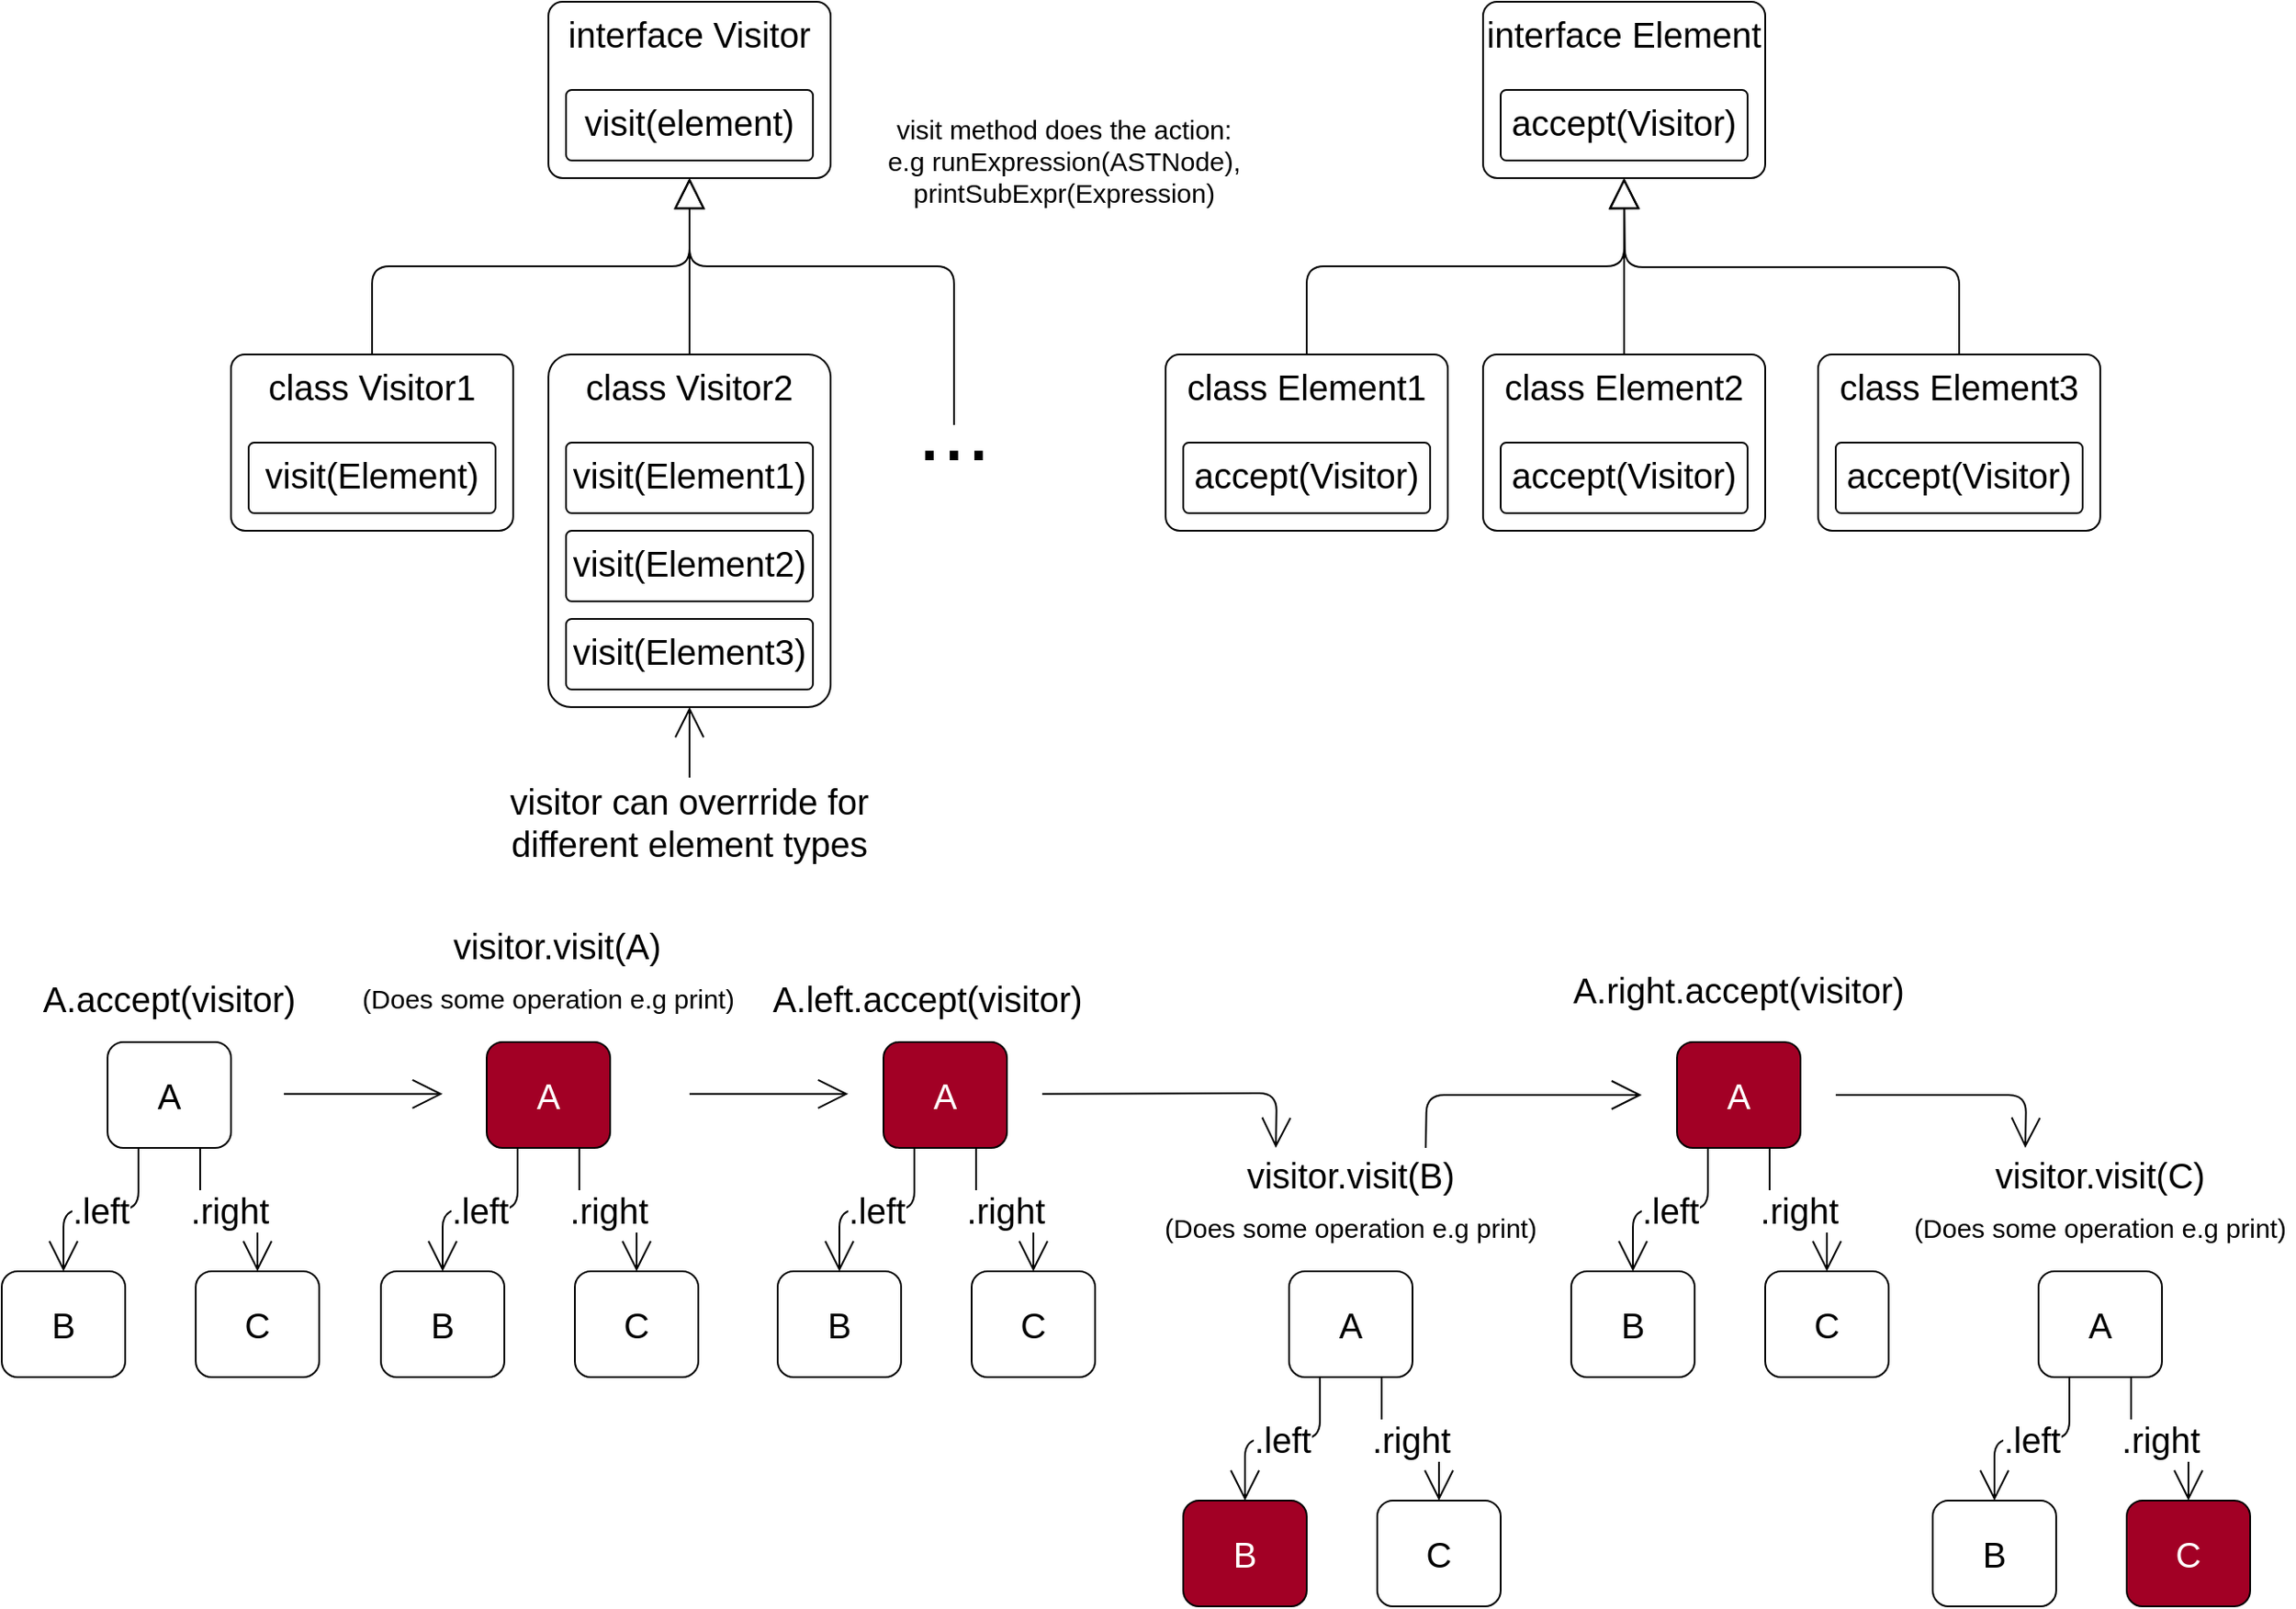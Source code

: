 <mxfile>
    <diagram id="BaOlEAe8vfvkfSla5boV" name="Page-1">
        <mxGraphModel dx="1807" dy="2021" grid="1" gridSize="10" guides="1" tooltips="1" connect="1" arrows="1" fold="1" page="1" pageScale="1" pageWidth="850" pageHeight="1100" math="0" shadow="0">
            <root>
                <mxCell id="0"/>
                <mxCell id="1" parent="0"/>
                <mxCell id="2" value="interface Visitor" style="rounded=1;whiteSpace=wrap;html=1;arcSize=8;fontSize=20;verticalAlign=top;strokeColor=#000000;" vertex="1" parent="1">
                    <mxGeometry x="320" y="20" width="160" height="100" as="geometry"/>
                </mxCell>
                <mxCell id="3" value="visit(element)" style="rounded=1;whiteSpace=wrap;html=1;arcSize=8;fontSize=20;verticalAlign=top;strokeColor=#000000;" vertex="1" parent="1">
                    <mxGeometry x="330" y="70" width="140" height="40" as="geometry"/>
                </mxCell>
                <mxCell id="6" style="edgeStyle=orthogonalEdgeStyle;html=1;exitX=0.5;exitY=0;exitDx=0;exitDy=0;entryX=0.5;entryY=1;entryDx=0;entryDy=0;fontSize=20;endArrow=block;endFill=0;endSize=15;" edge="1" parent="1" source="4" target="2">
                    <mxGeometry relative="1" as="geometry"/>
                </mxCell>
                <mxCell id="4" value="class Visitor1" style="rounded=1;whiteSpace=wrap;html=1;arcSize=8;fontSize=20;verticalAlign=top;strokeColor=#000000;" vertex="1" parent="1">
                    <mxGeometry x="140" y="220" width="160" height="100" as="geometry"/>
                </mxCell>
                <mxCell id="5" value="visit(Element)" style="rounded=1;whiteSpace=wrap;html=1;arcSize=8;fontSize=20;verticalAlign=top;strokeColor=#000000;" vertex="1" parent="1">
                    <mxGeometry x="150" y="270" width="140" height="40" as="geometry"/>
                </mxCell>
                <mxCell id="9" style="edgeStyle=orthogonalEdgeStyle;html=1;exitX=0.5;exitY=0;exitDx=0;exitDy=0;entryX=0.5;entryY=1;entryDx=0;entryDy=0;fontSize=20;endArrow=block;endFill=0;endSize=15;" edge="1" parent="1" source="7" target="2">
                    <mxGeometry relative="1" as="geometry"/>
                </mxCell>
                <mxCell id="7" value="class Visitor2" style="rounded=1;whiteSpace=wrap;html=1;arcSize=8;fontSize=20;verticalAlign=top;strokeColor=#000000;" vertex="1" parent="1">
                    <mxGeometry x="320" y="220" width="160" height="200" as="geometry"/>
                </mxCell>
                <mxCell id="8" value="visit(Element1)" style="rounded=1;whiteSpace=wrap;html=1;arcSize=8;fontSize=20;verticalAlign=top;strokeColor=#000000;" vertex="1" parent="1">
                    <mxGeometry x="330" y="270" width="140" height="40" as="geometry"/>
                </mxCell>
                <mxCell id="11" style="edgeStyle=orthogonalEdgeStyle;html=1;exitX=0.5;exitY=0;exitDx=0;exitDy=0;entryX=0.5;entryY=1;entryDx=0;entryDy=0;fontSize=50;endArrow=block;endFill=0;endSize=15;" edge="1" parent="1" source="10" target="2">
                    <mxGeometry relative="1" as="geometry">
                        <Array as="points">
                            <mxPoint x="550" y="170"/>
                            <mxPoint x="400" y="170"/>
                        </Array>
                    </mxGeometry>
                </mxCell>
                <mxCell id="10" value="..." style="text;html=1;strokeColor=none;fillColor=none;align=center;verticalAlign=bottom;whiteSpace=wrap;rounded=0;fontSize=50;" vertex="1" parent="1">
                    <mxGeometry x="520" y="260" width="60" height="35" as="geometry"/>
                </mxCell>
                <mxCell id="12" value="interface Element" style="rounded=1;whiteSpace=wrap;html=1;arcSize=8;fontSize=20;verticalAlign=top;strokeColor=#000000;" vertex="1" parent="1">
                    <mxGeometry x="850" y="20" width="160" height="100" as="geometry"/>
                </mxCell>
                <mxCell id="13" value="accept(Visitor)" style="rounded=1;whiteSpace=wrap;html=1;arcSize=8;fontSize=20;verticalAlign=top;strokeColor=#000000;" vertex="1" parent="1">
                    <mxGeometry x="860" y="70" width="140" height="40" as="geometry"/>
                </mxCell>
                <mxCell id="24" style="edgeStyle=orthogonalEdgeStyle;html=1;exitX=0.5;exitY=0;exitDx=0;exitDy=0;entryX=0.5;entryY=1;entryDx=0;entryDy=0;fontSize=50;endArrow=block;endFill=0;endSize=15;" edge="1" parent="1" source="14" target="12">
                    <mxGeometry relative="1" as="geometry"/>
                </mxCell>
                <mxCell id="14" value="class Element1" style="rounded=1;whiteSpace=wrap;html=1;arcSize=8;fontSize=20;verticalAlign=top;strokeColor=#000000;" vertex="1" parent="1">
                    <mxGeometry x="670" y="220" width="160" height="100" as="geometry"/>
                </mxCell>
                <mxCell id="15" value="accept(Visitor)" style="rounded=1;whiteSpace=wrap;html=1;arcSize=8;fontSize=20;verticalAlign=top;strokeColor=#000000;" vertex="1" parent="1">
                    <mxGeometry x="680" y="270" width="140" height="40" as="geometry"/>
                </mxCell>
                <mxCell id="25" style="edgeStyle=orthogonalEdgeStyle;html=1;exitX=0.5;exitY=0;exitDx=0;exitDy=0;entryX=0.5;entryY=1;entryDx=0;entryDy=0;fontSize=50;endArrow=block;endFill=0;endSize=15;" edge="1" parent="1" source="16" target="12">
                    <mxGeometry relative="1" as="geometry"/>
                </mxCell>
                <mxCell id="16" value="class Element2" style="rounded=1;whiteSpace=wrap;html=1;arcSize=8;fontSize=20;verticalAlign=top;strokeColor=#000000;" vertex="1" parent="1">
                    <mxGeometry x="850" y="220" width="160" height="100" as="geometry"/>
                </mxCell>
                <mxCell id="17" value="accept(Visitor)" style="rounded=1;whiteSpace=wrap;html=1;arcSize=8;fontSize=20;verticalAlign=top;strokeColor=#000000;" vertex="1" parent="1">
                    <mxGeometry x="860" y="270" width="140" height="40" as="geometry"/>
                </mxCell>
                <mxCell id="20" value="visit(Element2)" style="rounded=1;whiteSpace=wrap;html=1;arcSize=8;fontSize=20;verticalAlign=top;strokeColor=#000000;" vertex="1" parent="1">
                    <mxGeometry x="330" y="320" width="140" height="40" as="geometry"/>
                </mxCell>
                <mxCell id="26" style="edgeStyle=orthogonalEdgeStyle;html=1;exitX=0.5;exitY=0;exitDx=0;exitDy=0;fontSize=50;endArrow=block;endFill=0;endSize=15;" edge="1" parent="1" source="21">
                    <mxGeometry relative="1" as="geometry">
                        <mxPoint x="930" y="120" as="targetPoint"/>
                    </mxGeometry>
                </mxCell>
                <mxCell id="21" value="class Element3" style="rounded=1;whiteSpace=wrap;html=1;arcSize=8;fontSize=20;verticalAlign=top;strokeColor=#000000;" vertex="1" parent="1">
                    <mxGeometry x="1040" y="220" width="160" height="100" as="geometry"/>
                </mxCell>
                <mxCell id="22" value="accept(Visitor)" style="rounded=1;whiteSpace=wrap;html=1;arcSize=8;fontSize=20;verticalAlign=top;strokeColor=#000000;" vertex="1" parent="1">
                    <mxGeometry x="1050" y="270" width="140" height="40" as="geometry"/>
                </mxCell>
                <mxCell id="23" value="visit(Element3)" style="rounded=1;whiteSpace=wrap;html=1;arcSize=8;fontSize=20;verticalAlign=top;strokeColor=#000000;" vertex="1" parent="1">
                    <mxGeometry x="330" y="370" width="140" height="40" as="geometry"/>
                </mxCell>
                <mxCell id="28" style="edgeStyle=orthogonalEdgeStyle;html=1;exitX=0.5;exitY=0;exitDx=0;exitDy=0;entryX=0.5;entryY=1;entryDx=0;entryDy=0;fontSize=20;endArrow=open;endFill=0;endSize=15;" edge="1" parent="1" source="27" target="7">
                    <mxGeometry relative="1" as="geometry"/>
                </mxCell>
                <mxCell id="27" value="visitor can overrride for different element types" style="text;html=1;strokeColor=none;fillColor=none;align=center;verticalAlign=middle;whiteSpace=wrap;rounded=0;fontSize=20;" vertex="1" parent="1">
                    <mxGeometry x="285" y="460" width="230" height="50" as="geometry"/>
                </mxCell>
                <mxCell id="41" value=".left" style="edgeStyle=orthogonalEdgeStyle;html=1;exitX=0.25;exitY=1;exitDx=0;exitDy=0;entryX=0.5;entryY=0;entryDx=0;entryDy=0;fontSize=20;endArrow=open;endFill=0;endSize=15;" edge="1" parent="1" source="38" target="39">
                    <mxGeometry relative="1" as="geometry"/>
                </mxCell>
                <mxCell id="42" value=".right" style="edgeStyle=orthogonalEdgeStyle;html=1;exitX=0.75;exitY=1;exitDx=0;exitDy=0;entryX=0.5;entryY=0;entryDx=0;entryDy=0;fontSize=20;endArrow=open;endFill=0;endSize=15;" edge="1" parent="1" source="38" target="40">
                    <mxGeometry relative="1" as="geometry"/>
                </mxCell>
                <mxCell id="38" value="A" style="rounded=1;whiteSpace=wrap;html=1;fontSize=20;strokeColor=#000000;" vertex="1" parent="1">
                    <mxGeometry x="70" y="610" width="70" height="60" as="geometry"/>
                </mxCell>
                <mxCell id="39" value="B" style="rounded=1;whiteSpace=wrap;html=1;fontSize=20;strokeColor=#000000;" vertex="1" parent="1">
                    <mxGeometry x="10" y="740" width="70" height="60" as="geometry"/>
                </mxCell>
                <mxCell id="40" value="C" style="rounded=1;whiteSpace=wrap;html=1;fontSize=20;strokeColor=#000000;" vertex="1" parent="1">
                    <mxGeometry x="120" y="740" width="70" height="60" as="geometry"/>
                </mxCell>
                <mxCell id="43" value="A.accept(visitor)" style="text;html=1;strokeColor=none;fillColor=none;align=center;verticalAlign=middle;whiteSpace=wrap;rounded=0;fontSize=20;" vertex="1" parent="1">
                    <mxGeometry x="20" y="570" width="170" height="30" as="geometry"/>
                </mxCell>
                <mxCell id="44" value=".left" style="edgeStyle=orthogonalEdgeStyle;html=1;exitX=0.25;exitY=1;exitDx=0;exitDy=0;entryX=0.5;entryY=0;entryDx=0;entryDy=0;fontSize=20;endArrow=open;endFill=0;endSize=15;" edge="1" parent="1" source="46" target="47">
                    <mxGeometry relative="1" as="geometry"/>
                </mxCell>
                <mxCell id="45" value=".right" style="edgeStyle=orthogonalEdgeStyle;html=1;exitX=0.75;exitY=1;exitDx=0;exitDy=0;entryX=0.5;entryY=0;entryDx=0;entryDy=0;fontSize=20;endArrow=open;endFill=0;endSize=15;" edge="1" parent="1" source="46" target="48">
                    <mxGeometry relative="1" as="geometry"/>
                </mxCell>
                <mxCell id="46" value="A" style="rounded=1;whiteSpace=wrap;html=1;fontSize=20;fillColor=#a20025;fontColor=#ffffff;strokeColor=#000000;" vertex="1" parent="1">
                    <mxGeometry x="285" y="610" width="70" height="60" as="geometry"/>
                </mxCell>
                <mxCell id="47" value="B" style="rounded=1;whiteSpace=wrap;html=1;fontSize=20;strokeColor=#000000;" vertex="1" parent="1">
                    <mxGeometry x="225" y="740" width="70" height="60" as="geometry"/>
                </mxCell>
                <mxCell id="48" value="C" style="rounded=1;whiteSpace=wrap;html=1;fontSize=20;strokeColor=#000000;" vertex="1" parent="1">
                    <mxGeometry x="335" y="740" width="70" height="60" as="geometry"/>
                </mxCell>
                <mxCell id="49" value="visitor.visit(A)" style="text;html=1;strokeColor=none;fillColor=none;align=center;verticalAlign=middle;whiteSpace=wrap;rounded=0;fontSize=20;" vertex="1" parent="1">
                    <mxGeometry x="240" y="540" width="170" height="30" as="geometry"/>
                </mxCell>
                <mxCell id="50" value="(Does some operation e.g print)" style="text;html=1;strokeColor=none;fillColor=none;align=center;verticalAlign=middle;whiteSpace=wrap;rounded=0;fontSize=15;" vertex="1" parent="1">
                    <mxGeometry x="210" y="570" width="220" height="30" as="geometry"/>
                </mxCell>
                <mxCell id="51" value=".left" style="edgeStyle=orthogonalEdgeStyle;html=1;exitX=0.25;exitY=1;exitDx=0;exitDy=0;entryX=0.5;entryY=0;entryDx=0;entryDy=0;fontSize=20;endArrow=open;endFill=0;endSize=15;" edge="1" parent="1" source="53" target="54">
                    <mxGeometry relative="1" as="geometry"/>
                </mxCell>
                <mxCell id="52" value=".right" style="edgeStyle=orthogonalEdgeStyle;html=1;exitX=0.75;exitY=1;exitDx=0;exitDy=0;entryX=0.5;entryY=0;entryDx=0;entryDy=0;fontSize=20;endArrow=open;endFill=0;endSize=15;" edge="1" parent="1" source="53" target="55">
                    <mxGeometry relative="1" as="geometry"/>
                </mxCell>
                <mxCell id="53" value="A" style="rounded=1;whiteSpace=wrap;html=1;fontSize=20;fillColor=#a20025;fontColor=#ffffff;strokeColor=#000000;" vertex="1" parent="1">
                    <mxGeometry x="510" y="610" width="70" height="60" as="geometry"/>
                </mxCell>
                <mxCell id="54" value="B" style="rounded=1;whiteSpace=wrap;html=1;fontSize=20;strokeColor=#000000;" vertex="1" parent="1">
                    <mxGeometry x="450" y="740" width="70" height="60" as="geometry"/>
                </mxCell>
                <mxCell id="55" value="C" style="rounded=1;whiteSpace=wrap;html=1;fontSize=20;strokeColor=#000000;" vertex="1" parent="1">
                    <mxGeometry x="560" y="740" width="70" height="60" as="geometry"/>
                </mxCell>
                <mxCell id="56" value="A.left.accept(visitor)" style="text;html=1;strokeColor=none;fillColor=none;align=center;verticalAlign=middle;whiteSpace=wrap;rounded=0;fontSize=20;" vertex="1" parent="1">
                    <mxGeometry x="450" y="570" width="170" height="30" as="geometry"/>
                </mxCell>
                <mxCell id="58" value=".left" style="edgeStyle=orthogonalEdgeStyle;html=1;exitX=0.25;exitY=1;exitDx=0;exitDy=0;entryX=0.5;entryY=0;entryDx=0;entryDy=0;fontSize=20;endArrow=open;endFill=0;endSize=15;" edge="1" parent="1" source="60" target="61">
                    <mxGeometry relative="1" as="geometry"/>
                </mxCell>
                <mxCell id="59" value=".right" style="edgeStyle=orthogonalEdgeStyle;html=1;exitX=0.75;exitY=1;exitDx=0;exitDy=0;entryX=0.5;entryY=0;entryDx=0;entryDy=0;fontSize=20;endArrow=open;endFill=0;endSize=15;" edge="1" parent="1" source="60" target="62">
                    <mxGeometry relative="1" as="geometry"/>
                </mxCell>
                <mxCell id="60" value="A" style="rounded=1;whiteSpace=wrap;html=1;fontSize=20;strokeColor=#000000;" vertex="1" parent="1">
                    <mxGeometry x="740" y="740" width="70" height="60" as="geometry"/>
                </mxCell>
                <mxCell id="61" value="B" style="rounded=1;whiteSpace=wrap;html=1;fontSize=20;fillColor=#a20025;fontColor=#ffffff;strokeColor=#000000;" vertex="1" parent="1">
                    <mxGeometry x="680" y="870" width="70" height="60" as="geometry"/>
                </mxCell>
                <mxCell id="62" value="C" style="rounded=1;whiteSpace=wrap;html=1;fontSize=20;strokeColor=#000000;" vertex="1" parent="1">
                    <mxGeometry x="790" y="870" width="70" height="60" as="geometry"/>
                </mxCell>
                <mxCell id="63" value="visitor.visit(B)" style="text;html=1;strokeColor=none;fillColor=none;align=center;verticalAlign=middle;whiteSpace=wrap;rounded=0;fontSize=20;" vertex="1" parent="1">
                    <mxGeometry x="690" y="670" width="170" height="30" as="geometry"/>
                </mxCell>
                <mxCell id="64" value="(Does some operation e.g print)" style="text;html=1;strokeColor=none;fillColor=none;align=center;verticalAlign=middle;whiteSpace=wrap;rounded=0;fontSize=15;" vertex="1" parent="1">
                    <mxGeometry x="665" y="700" width="220" height="30" as="geometry"/>
                </mxCell>
                <mxCell id="65" value=".left" style="edgeStyle=orthogonalEdgeStyle;html=1;exitX=0.25;exitY=1;exitDx=0;exitDy=0;entryX=0.5;entryY=0;entryDx=0;entryDy=0;fontSize=20;endArrow=open;endFill=0;endSize=15;" edge="1" parent="1" source="67" target="68">
                    <mxGeometry relative="1" as="geometry"/>
                </mxCell>
                <mxCell id="66" value=".right" style="edgeStyle=orthogonalEdgeStyle;html=1;exitX=0.75;exitY=1;exitDx=0;exitDy=0;entryX=0.5;entryY=0;entryDx=0;entryDy=0;fontSize=20;endArrow=open;endFill=0;endSize=15;" edge="1" parent="1" source="67" target="69">
                    <mxGeometry relative="1" as="geometry"/>
                </mxCell>
                <mxCell id="67" value="A" style="rounded=1;whiteSpace=wrap;html=1;fontSize=20;fillColor=#a20025;fontColor=#ffffff;strokeColor=#000000;" vertex="1" parent="1">
                    <mxGeometry x="960" y="610" width="70" height="60" as="geometry"/>
                </mxCell>
                <mxCell id="68" value="B" style="rounded=1;whiteSpace=wrap;html=1;fontSize=20;strokeColor=#000000;" vertex="1" parent="1">
                    <mxGeometry x="900" y="740" width="70" height="60" as="geometry"/>
                </mxCell>
                <mxCell id="69" value="C" style="rounded=1;whiteSpace=wrap;html=1;fontSize=20;strokeColor=#000000;" vertex="1" parent="1">
                    <mxGeometry x="1010" y="740" width="70" height="60" as="geometry"/>
                </mxCell>
                <mxCell id="70" value="A.right.accept(visitor)" style="text;html=1;strokeColor=none;fillColor=none;align=center;verticalAlign=middle;whiteSpace=wrap;rounded=0;fontSize=20;" vertex="1" parent="1">
                    <mxGeometry x="910" y="565" width="170" height="30" as="geometry"/>
                </mxCell>
                <mxCell id="71" value=".left" style="edgeStyle=orthogonalEdgeStyle;html=1;exitX=0.25;exitY=1;exitDx=0;exitDy=0;entryX=0.5;entryY=0;entryDx=0;entryDy=0;fontSize=20;endArrow=open;endFill=0;endSize=15;" edge="1" parent="1" source="73" target="74">
                    <mxGeometry relative="1" as="geometry"/>
                </mxCell>
                <mxCell id="72" value=".right" style="edgeStyle=orthogonalEdgeStyle;html=1;exitX=0.75;exitY=1;exitDx=0;exitDy=0;entryX=0.5;entryY=0;entryDx=0;entryDy=0;fontSize=20;endArrow=open;endFill=0;endSize=15;" edge="1" parent="1" source="73" target="75">
                    <mxGeometry relative="1" as="geometry"/>
                </mxCell>
                <mxCell id="73" value="A" style="rounded=1;whiteSpace=wrap;html=1;fontSize=20;strokeColor=#000000;" vertex="1" parent="1">
                    <mxGeometry x="1165" y="740" width="70" height="60" as="geometry"/>
                </mxCell>
                <mxCell id="74" value="B" style="rounded=1;whiteSpace=wrap;html=1;fontSize=20;strokeColor=#000000;" vertex="1" parent="1">
                    <mxGeometry x="1105" y="870" width="70" height="60" as="geometry"/>
                </mxCell>
                <mxCell id="75" value="C" style="rounded=1;whiteSpace=wrap;html=1;fontSize=20;fillColor=#a20025;fontColor=#ffffff;strokeColor=#000000;" vertex="1" parent="1">
                    <mxGeometry x="1215" y="870" width="70" height="60" as="geometry"/>
                </mxCell>
                <mxCell id="76" value="visitor.visit(C)" style="text;html=1;strokeColor=none;fillColor=none;align=center;verticalAlign=middle;whiteSpace=wrap;rounded=0;fontSize=20;" vertex="1" parent="1">
                    <mxGeometry x="1115" y="670" width="170" height="30" as="geometry"/>
                </mxCell>
                <mxCell id="77" value="(Does some operation e.g print)" style="text;html=1;strokeColor=none;fillColor=none;align=center;verticalAlign=middle;whiteSpace=wrap;rounded=0;fontSize=15;" vertex="1" parent="1">
                    <mxGeometry x="1090" y="700" width="220" height="30" as="geometry"/>
                </mxCell>
                <mxCell id="78" value="visit method does the action:&lt;br&gt;e.g runExpression(ASTNode),&lt;br&gt;printSubExpr(Expression)" style="text;html=1;strokeColor=none;fillColor=none;align=center;verticalAlign=middle;whiteSpace=wrap;rounded=0;fontSize=15;" vertex="1" parent="1">
                    <mxGeometry x="505" y="70" width="215" height="80" as="geometry"/>
                </mxCell>
                <mxCell id="79" value="" style="endArrow=open;html=1;fontSize=15;endSize=15;endFill=0;" edge="1" parent="1">
                    <mxGeometry width="50" height="50" relative="1" as="geometry">
                        <mxPoint x="170" y="639.41" as="sourcePoint"/>
                        <mxPoint x="260" y="639.41" as="targetPoint"/>
                    </mxGeometry>
                </mxCell>
                <mxCell id="80" value="" style="endArrow=open;html=1;fontSize=15;endSize=15;endFill=0;" edge="1" parent="1">
                    <mxGeometry width="50" height="50" relative="1" as="geometry">
                        <mxPoint x="400" y="639.41" as="sourcePoint"/>
                        <mxPoint x="490" y="639.41" as="targetPoint"/>
                    </mxGeometry>
                </mxCell>
                <mxCell id="81" value="" style="endArrow=open;html=1;fontSize=15;endSize=15;endFill=0;entryX=0.25;entryY=0;entryDx=0;entryDy=0;" edge="1" parent="1" target="63">
                    <mxGeometry width="50" height="50" relative="1" as="geometry">
                        <mxPoint x="600" y="639.41" as="sourcePoint"/>
                        <mxPoint x="730" y="660" as="targetPoint"/>
                        <Array as="points">
                            <mxPoint x="733" y="639"/>
                        </Array>
                    </mxGeometry>
                </mxCell>
                <mxCell id="82" value="" style="endArrow=open;html=1;fontSize=15;endSize=15;endFill=0;exitX=0.75;exitY=0;exitDx=0;exitDy=0;" edge="1" parent="1" source="63">
                    <mxGeometry width="50" height="50" relative="1" as="geometry">
                        <mxPoint x="610" y="649.41" as="sourcePoint"/>
                        <mxPoint x="940" y="640" as="targetPoint"/>
                        <Array as="points">
                            <mxPoint x="818" y="640"/>
                        </Array>
                    </mxGeometry>
                </mxCell>
                <mxCell id="83" value="" style="endArrow=open;html=1;fontSize=15;endSize=15;endFill=0;entryX=0.25;entryY=0;entryDx=0;entryDy=0;" edge="1" parent="1" target="76">
                    <mxGeometry width="50" height="50" relative="1" as="geometry">
                        <mxPoint x="1050" y="640" as="sourcePoint"/>
                        <mxPoint x="742.5" y="680" as="targetPoint"/>
                        <Array as="points">
                            <mxPoint x="1158" y="640"/>
                        </Array>
                    </mxGeometry>
                </mxCell>
            </root>
        </mxGraphModel>
    </diagram>
</mxfile>